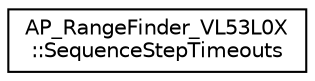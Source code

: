 digraph "Graphical Class Hierarchy"
{
 // INTERACTIVE_SVG=YES
  edge [fontname="Helvetica",fontsize="10",labelfontname="Helvetica",labelfontsize="10"];
  node [fontname="Helvetica",fontsize="10",shape=record];
  rankdir="LR";
  Node1 [label="AP_RangeFinder_VL53L0X\l::SequenceStepTimeouts",height=0.2,width=0.4,color="black", fillcolor="white", style="filled",URL="$structAP__RangeFinder__VL53L0X_1_1SequenceStepTimeouts.html"];
}
